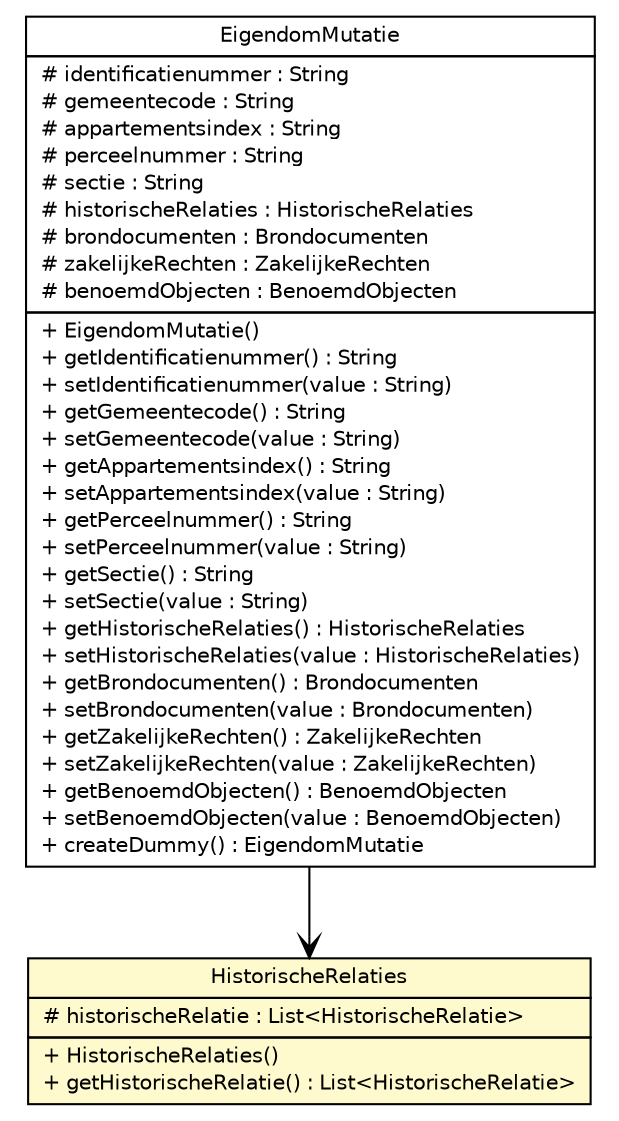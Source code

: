 #!/usr/local/bin/dot
#
# Class diagram 
# Generated by UMLGraph version R5_6-24-gf6e263 (http://www.umlgraph.org/)
#

digraph G {
	edge [fontname="Helvetica",fontsize=10,labelfontname="Helvetica",labelfontsize=10];
	node [fontname="Helvetica",fontsize=10,shape=plaintext];
	nodesep=0.25;
	ranksep=0.5;
	// nl.b3p.brmo.soap.eigendom.EigendomMutatie
	c1203 [label=<<table title="nl.b3p.brmo.soap.eigendom.EigendomMutatie" border="0" cellborder="1" cellspacing="0" cellpadding="2" port="p" href="./EigendomMutatie.html">
		<tr><td><table border="0" cellspacing="0" cellpadding="1">
<tr><td align="center" balign="center"> EigendomMutatie </td></tr>
		</table></td></tr>
		<tr><td><table border="0" cellspacing="0" cellpadding="1">
<tr><td align="left" balign="left"> # identificatienummer : String </td></tr>
<tr><td align="left" balign="left"> # gemeentecode : String </td></tr>
<tr><td align="left" balign="left"> # appartementsindex : String </td></tr>
<tr><td align="left" balign="left"> # perceelnummer : String </td></tr>
<tr><td align="left" balign="left"> # sectie : String </td></tr>
<tr><td align="left" balign="left"> # historischeRelaties : HistorischeRelaties </td></tr>
<tr><td align="left" balign="left"> # brondocumenten : Brondocumenten </td></tr>
<tr><td align="left" balign="left"> # zakelijkeRechten : ZakelijkeRechten </td></tr>
<tr><td align="left" balign="left"> # benoemdObjecten : BenoemdObjecten </td></tr>
		</table></td></tr>
		<tr><td><table border="0" cellspacing="0" cellpadding="1">
<tr><td align="left" balign="left"> + EigendomMutatie() </td></tr>
<tr><td align="left" balign="left"> + getIdentificatienummer() : String </td></tr>
<tr><td align="left" balign="left"> + setIdentificatienummer(value : String) </td></tr>
<tr><td align="left" balign="left"> + getGemeentecode() : String </td></tr>
<tr><td align="left" balign="left"> + setGemeentecode(value : String) </td></tr>
<tr><td align="left" balign="left"> + getAppartementsindex() : String </td></tr>
<tr><td align="left" balign="left"> + setAppartementsindex(value : String) </td></tr>
<tr><td align="left" balign="left"> + getPerceelnummer() : String </td></tr>
<tr><td align="left" balign="left"> + setPerceelnummer(value : String) </td></tr>
<tr><td align="left" balign="left"> + getSectie() : String </td></tr>
<tr><td align="left" balign="left"> + setSectie(value : String) </td></tr>
<tr><td align="left" balign="left"> + getHistorischeRelaties() : HistorischeRelaties </td></tr>
<tr><td align="left" balign="left"> + setHistorischeRelaties(value : HistorischeRelaties) </td></tr>
<tr><td align="left" balign="left"> + getBrondocumenten() : Brondocumenten </td></tr>
<tr><td align="left" balign="left"> + setBrondocumenten(value : Brondocumenten) </td></tr>
<tr><td align="left" balign="left"> + getZakelijkeRechten() : ZakelijkeRechten </td></tr>
<tr><td align="left" balign="left"> + setZakelijkeRechten(value : ZakelijkeRechten) </td></tr>
<tr><td align="left" balign="left"> + getBenoemdObjecten() : BenoemdObjecten </td></tr>
<tr><td align="left" balign="left"> + setBenoemdObjecten(value : BenoemdObjecten) </td></tr>
<tr><td align="left" balign="left"> + createDummy() : EigendomMutatie </td></tr>
		</table></td></tr>
		</table>>, URL="./EigendomMutatie.html", fontname="Helvetica", fontcolor="black", fontsize=10.0];
	// nl.b3p.brmo.soap.eigendom.HistorischeRelaties
	c1217 [label=<<table title="nl.b3p.brmo.soap.eigendom.HistorischeRelaties" border="0" cellborder="1" cellspacing="0" cellpadding="2" port="p" bgcolor="lemonChiffon" href="./HistorischeRelaties.html">
		<tr><td><table border="0" cellspacing="0" cellpadding="1">
<tr><td align="center" balign="center"> HistorischeRelaties </td></tr>
		</table></td></tr>
		<tr><td><table border="0" cellspacing="0" cellpadding="1">
<tr><td align="left" balign="left"> # historischeRelatie : List&lt;HistorischeRelatie&gt; </td></tr>
		</table></td></tr>
		<tr><td><table border="0" cellspacing="0" cellpadding="1">
<tr><td align="left" balign="left"> + HistorischeRelaties() </td></tr>
<tr><td align="left" balign="left"> + getHistorischeRelatie() : List&lt;HistorischeRelatie&gt; </td></tr>
		</table></td></tr>
		</table>>, URL="./HistorischeRelaties.html", fontname="Helvetica", fontcolor="black", fontsize=10.0];
	// nl.b3p.brmo.soap.eigendom.EigendomMutatie NAVASSOC nl.b3p.brmo.soap.eigendom.HistorischeRelaties
	c1203:p -> c1217:p [taillabel="", label="", headlabel="", fontname="Helvetica", fontcolor="black", fontsize=10.0, color="black", arrowhead=open];
}

